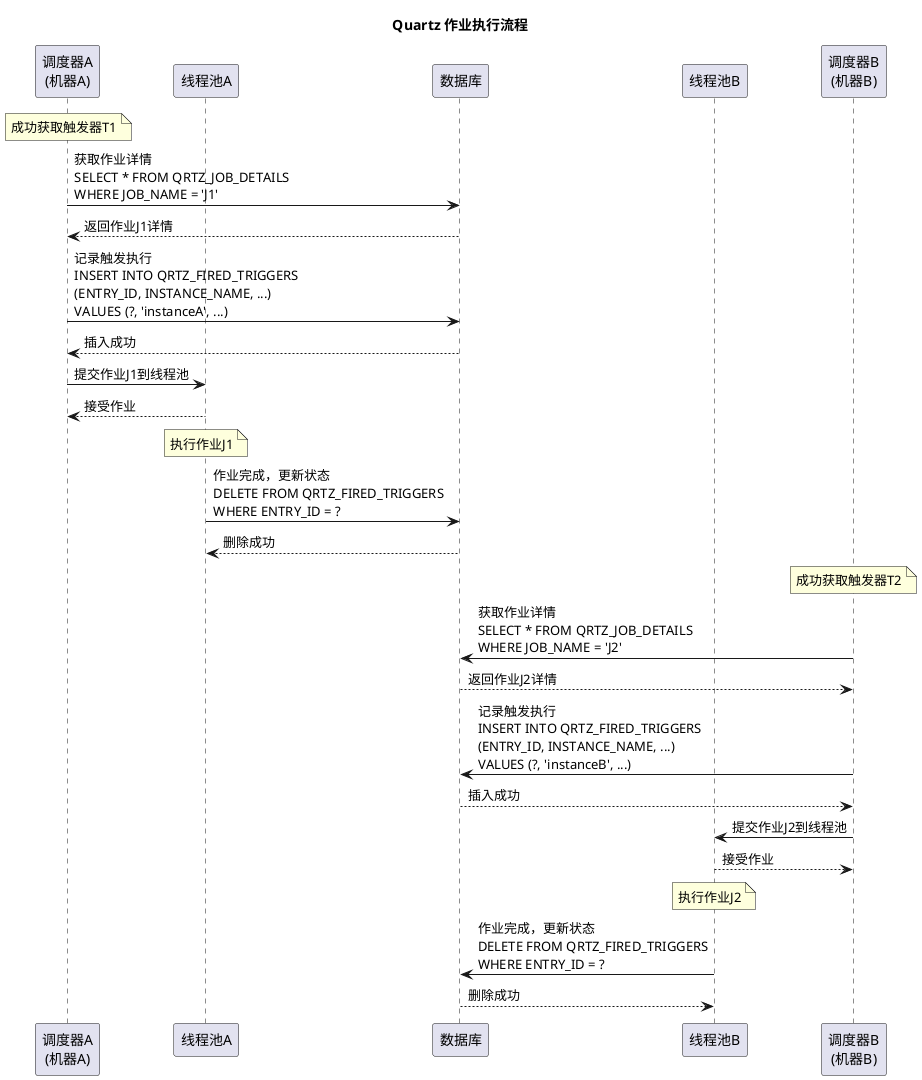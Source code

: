 @startuml
title Quartz 作业执行流程

participant "调度器A\n(机器A)" as SchedulerA
participant "线程池A" as ThreadPoolA
participant "数据库" as DB
participant "线程池B" as ThreadPoolB
participant "调度器B\n(机器B)" as SchedulerB

note over SchedulerA: 成功获取触发器T1

SchedulerA -> DB: 获取作业详情\nSELECT * FROM QRTZ_JOB_DETAILS\nWHERE JOB_NAME = 'J1'
DB --> SchedulerA: 返回作业J1详情

SchedulerA -> DB: 记录触发执行\nINSERT INTO QRTZ_FIRED_TRIGGERS\n(ENTRY_ID, INSTANCE_NAME, ...)\nVALUES (?, 'instanceA', ...)
DB --> SchedulerA: 插入成功

SchedulerA -> ThreadPoolA: 提交作业J1到线程池
ThreadPoolA --> SchedulerA: 接受作业

note over ThreadPoolA: 执行作业J1

ThreadPoolA -> DB: 作业完成，更新状态\nDELETE FROM QRTZ_FIRED_TRIGGERS\nWHERE ENTRY_ID = ?
DB --> ThreadPoolA: 删除成功

note over SchedulerB: 成功获取触发器T2

SchedulerB -> DB: 获取作业详情\nSELECT * FROM QRTZ_JOB_DETAILS\nWHERE JOB_NAME = 'J2'
DB --> SchedulerB: 返回作业J2详情

SchedulerB -> DB: 记录触发执行\nINSERT INTO QRTZ_FIRED_TRIGGERS\n(ENTRY_ID, INSTANCE_NAME, ...)\nVALUES (?, 'instanceB', ...)
DB --> SchedulerB: 插入成功

SchedulerB -> ThreadPoolB: 提交作业J2到线程池
ThreadPoolB --> SchedulerB: 接受作业

note over ThreadPoolB: 执行作业J2

ThreadPoolB -> DB: 作业完成，更新状态\nDELETE FROM QRTZ_FIRED_TRIGGERS\nWHERE ENTRY_ID = ?
DB --> ThreadPoolB: 删除成功

@enduml